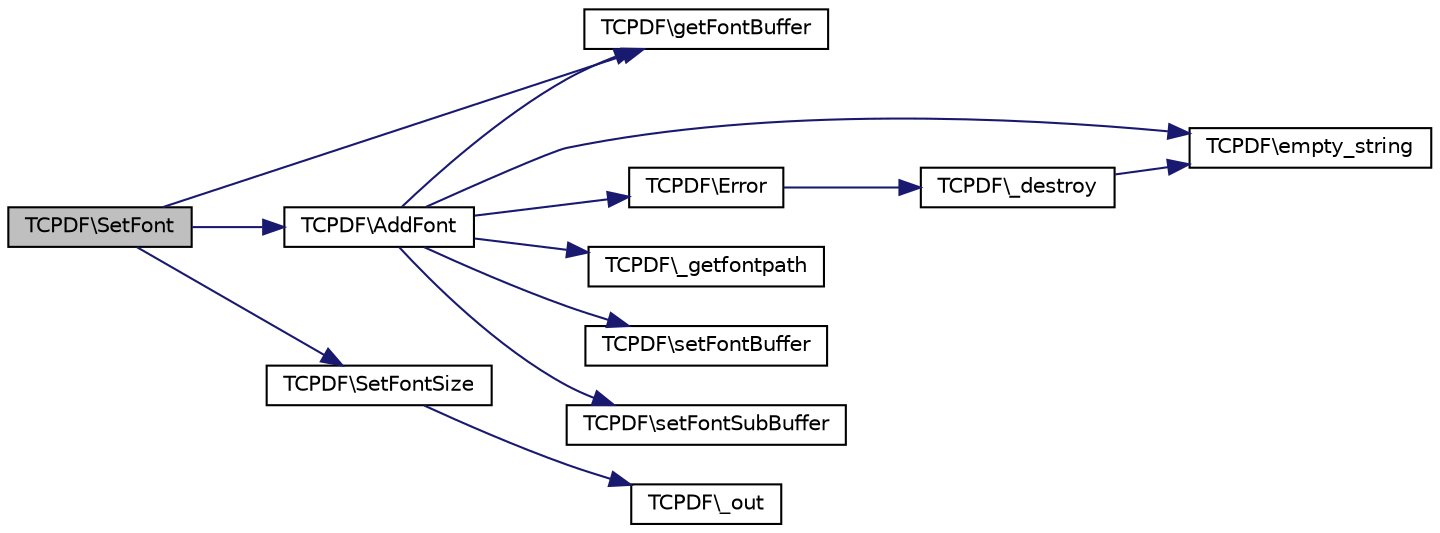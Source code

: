 digraph G
{
  edge [fontname="Helvetica",fontsize="10",labelfontname="Helvetica",labelfontsize="10"];
  node [fontname="Helvetica",fontsize="10",shape=record];
  rankdir="LR";
  Node1 [label="TCPDF\\SetFont",height=0.2,width=0.4,color="black", fillcolor="grey75", style="filled" fontcolor="black"];
  Node1 -> Node2 [color="midnightblue",fontsize="10",style="solid",fontname="Helvetica"];
  Node2 [label="TCPDF\\AddFont",height=0.2,width=0.4,color="black", fillcolor="white", style="filled",URL="$classTCPDF.html#a06cba4fc5e83b02bb37a947e56196776",tooltip="Imports a TrueType, Type1, core, or CID0 font and makes it available."];
  Node2 -> Node3 [color="midnightblue",fontsize="10",style="solid",fontname="Helvetica"];
  Node3 [label="TCPDF\\empty_string",height=0.2,width=0.4,color="black", fillcolor="white", style="filled",URL="$classTCPDF.html#a681e9cc13fa324d8e538a5873f3990c2",tooltip="Determine whether a string is empty."];
  Node2 -> Node4 [color="midnightblue",fontsize="10",style="solid",fontname="Helvetica"];
  Node4 [label="TCPDF\\Error",height=0.2,width=0.4,color="black", fillcolor="white", style="filled",URL="$classTCPDF.html#a27ecf2a6c86b4b7976ebfaf5912b0f91",tooltip="This method is automatically called in case of fatal error; it simply outputs the message and halts t..."];
  Node4 -> Node5 [color="midnightblue",fontsize="10",style="solid",fontname="Helvetica"];
  Node5 [label="TCPDF\\_destroy",height=0.2,width=0.4,color="black", fillcolor="white", style="filled",URL="$classTCPDF.html#ae91c72441bff1164a3ab9d237a4e1faa",tooltip="Unset all class variables except the following critical variables: internal_encoding, state, bufferlen, buffer and diskcache."];
  Node5 -> Node3 [color="midnightblue",fontsize="10",style="solid",fontname="Helvetica"];
  Node2 -> Node6 [color="midnightblue",fontsize="10",style="solid",fontname="Helvetica"];
  Node6 [label="TCPDF\\getFontBuffer",height=0.2,width=0.4,color="black", fillcolor="white", style="filled",URL="$classTCPDF.html#ac63fff093a17846764bbcc09af7c8640",tooltip="Get font buffer content."];
  Node2 -> Node7 [color="midnightblue",fontsize="10",style="solid",fontname="Helvetica"];
  Node7 [label="TCPDF\\_getfontpath",height=0.2,width=0.4,color="black", fillcolor="white", style="filled",URL="$classTCPDF.html#a859c9ff83c417b518afa83c0da7a62b1",tooltip="Return fonts path."];
  Node2 -> Node8 [color="midnightblue",fontsize="10",style="solid",fontname="Helvetica"];
  Node8 [label="TCPDF\\setFontBuffer",height=0.2,width=0.4,color="black", fillcolor="white", style="filled",URL="$classTCPDF.html#aa9eb763490acb3dfdf3f0cf445e83ca6",tooltip="Set font buffer content."];
  Node2 -> Node9 [color="midnightblue",fontsize="10",style="solid",fontname="Helvetica"];
  Node9 [label="TCPDF\\setFontSubBuffer",height=0.2,width=0.4,color="black", fillcolor="white", style="filled",URL="$classTCPDF.html#ac6009bf1f27a31ee208d9687cb4b91eb",tooltip="Set font buffer content."];
  Node1 -> Node6 [color="midnightblue",fontsize="10",style="solid",fontname="Helvetica"];
  Node1 -> Node10 [color="midnightblue",fontsize="10",style="solid",fontname="Helvetica"];
  Node10 [label="TCPDF\\SetFontSize",height=0.2,width=0.4,color="black", fillcolor="white", style="filled",URL="$classTCPDF.html#a6df400b01d3ec1579e1e925b98c31d5f",tooltip="Defines the size of the current font."];
  Node10 -> Node11 [color="midnightblue",fontsize="10",style="solid",fontname="Helvetica"];
  Node11 [label="TCPDF\\_out",height=0.2,width=0.4,color="black", fillcolor="white", style="filled",URL="$classTCPDF.html#ac57877b76c37aef3195ad45731715b9e",tooltip="Output a string to the document."];
}
